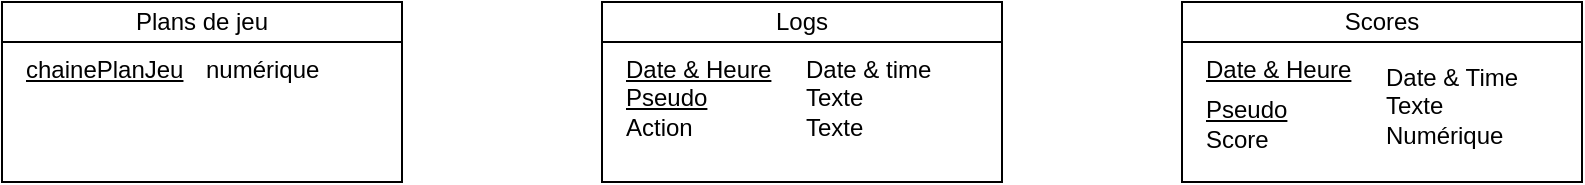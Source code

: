 <mxfile version="12.9.9" type="device"><diagram name="Page-1" id="2ca16b54-16f6-2749-3443-fa8db7711227"><mxGraphModel dx="1422" dy="846" grid="1" gridSize="10" guides="1" tooltips="1" connect="1" arrows="1" fold="1" page="1" pageScale="1" pageWidth="1100" pageHeight="850" background="#ffffff" math="0" shadow="0"><root><mxCell id="0"/><mxCell id="1" parent="0"/><mxCell id="2ed32ef02a7f4228-1" value="&lt;div style=&quot;box-sizing: border-box ; width: 100% ; padding: 2px&quot;&gt;&lt;br&gt;&lt;/div&gt;" style="verticalAlign=top;align=center;overflow=fill;html=1;rounded=0;shadow=0;comic=0;labelBackgroundColor=none;strokeColor=#000000;strokeWidth=1;fillColor=#ffffff;fontFamily=Verdana;fontSize=12;fontColor=#000000;" parent="1" vertex="1"><mxGeometry x="90" y="100" width="200" height="90" as="geometry"/></mxCell><mxCell id="Gy9qdy7r6_L6vcuzWhop-16" value="&lt;div style=&quot;box-sizing: border-box ; width: 100% ; padding: 2px&quot;&gt;&lt;br&gt;&lt;/div&gt;" style="verticalAlign=top;align=center;overflow=fill;html=1;rounded=0;shadow=0;comic=0;labelBackgroundColor=none;strokeColor=#000000;strokeWidth=1;fillColor=#ffffff;fontFamily=Verdana;fontSize=12;fontColor=#000000;" parent="1" vertex="1"><mxGeometry x="680" y="100" width="200" height="90" as="geometry"/></mxCell><mxCell id="SjU_2BTI9DgWFUzOwO9X-2" value="Plans de jeu" style="rounded=0;whiteSpace=wrap;html=1;" parent="1" vertex="1"><mxGeometry x="90" y="100" width="200" height="20" as="geometry"/></mxCell><mxCell id="SjU_2BTI9DgWFUzOwO9X-3" value="Scores" style="rounded=0;whiteSpace=wrap;html=1;" parent="1" vertex="1"><mxGeometry x="680" y="100" width="200" height="20" as="geometry"/></mxCell><mxCell id="SjU_2BTI9DgWFUzOwO9X-4" value="&lt;u&gt;chainePlanJeu&lt;/u&gt;" style="text;html=1;strokeColor=none;fillColor=none;align=left;verticalAlign=top;whiteSpace=wrap;rounded=0;fontStyle=0" parent="1" vertex="1"><mxGeometry x="100" y="120" width="90" height="20" as="geometry"/></mxCell><mxCell id="SjU_2BTI9DgWFUzOwO9X-6" value="numérique" style="text;html=1;strokeColor=none;fillColor=none;align=left;verticalAlign=top;whiteSpace=wrap;rounded=0;" parent="1" vertex="1"><mxGeometry x="190" y="120" width="100" height="20" as="geometry"/></mxCell><mxCell id="SjU_2BTI9DgWFUzOwO9X-8" value="&lt;u&gt;Date &amp;amp; Heure&lt;/u&gt;" style="text;html=1;strokeColor=none;fillColor=none;align=left;verticalAlign=top;whiteSpace=wrap;rounded=0;" parent="1" vertex="1"><mxGeometry x="690" y="120" width="90" height="20" as="geometry"/></mxCell><mxCell id="It15ggRol-H1Tee9UffG-15" value="&lt;u&gt;Pseudo&lt;/u&gt;" style="text;html=1;strokeColor=none;fillColor=none;align=left;verticalAlign=top;whiteSpace=wrap;rounded=0;" parent="1" vertex="1"><mxGeometry x="690" y="140" width="90" height="20" as="geometry"/></mxCell><mxCell id="It15ggRol-H1Tee9UffG-17" value="Score" style="text;html=1;strokeColor=none;fillColor=none;align=left;verticalAlign=top;whiteSpace=wrap;rounded=0;" parent="1" vertex="1"><mxGeometry x="690" y="155" width="90" height="20" as="geometry"/></mxCell><mxCell id="SjU_2BTI9DgWFUzOwO9X-10" value="Date &amp;amp; Time&lt;br&gt;Texte&lt;br&gt;Numérique" style="text;html=1;strokeColor=none;fillColor=none;align=left;verticalAlign=top;whiteSpace=wrap;rounded=0;" parent="1" vertex="1"><mxGeometry x="780" y="124" width="100" height="20" as="geometry"/></mxCell><mxCell id="It15ggRol-H1Tee9UffG-3" value="&lt;div style=&quot;box-sizing: border-box ; width: 100% ; padding: 2px&quot;&gt;&lt;br&gt;&lt;/div&gt;" style="verticalAlign=top;align=center;overflow=fill;html=1;rounded=0;shadow=0;comic=0;labelBackgroundColor=none;strokeColor=#000000;strokeWidth=1;fillColor=#ffffff;fontFamily=Verdana;fontSize=12;fontColor=#000000;" parent="1" vertex="1"><mxGeometry x="390" y="100" width="200" height="90" as="geometry"/></mxCell><mxCell id="It15ggRol-H1Tee9UffG-4" value="Logs" style="rounded=0;whiteSpace=wrap;html=1;" parent="1" vertex="1"><mxGeometry x="390" y="100" width="200" height="20" as="geometry"/></mxCell><mxCell id="It15ggRol-H1Tee9UffG-5" value="&lt;u&gt;Date &amp;amp; Heure&lt;/u&gt;&lt;br&gt;&lt;u&gt;Pseudo&lt;/u&gt;&lt;br&gt;Action" style="text;html=1;strokeColor=none;fillColor=none;align=left;verticalAlign=top;whiteSpace=wrap;rounded=0;" parent="1" vertex="1"><mxGeometry x="400" y="120" width="90" height="20" as="geometry"/></mxCell><mxCell id="It15ggRol-H1Tee9UffG-6" value="Date &amp;amp; time&lt;br&gt;Texte&lt;br&gt;Texte" style="text;html=1;strokeColor=none;fillColor=none;align=left;verticalAlign=top;whiteSpace=wrap;rounded=0;" parent="1" vertex="1"><mxGeometry x="490" y="120" width="100" height="20" as="geometry"/></mxCell></root></mxGraphModel></diagram></mxfile>